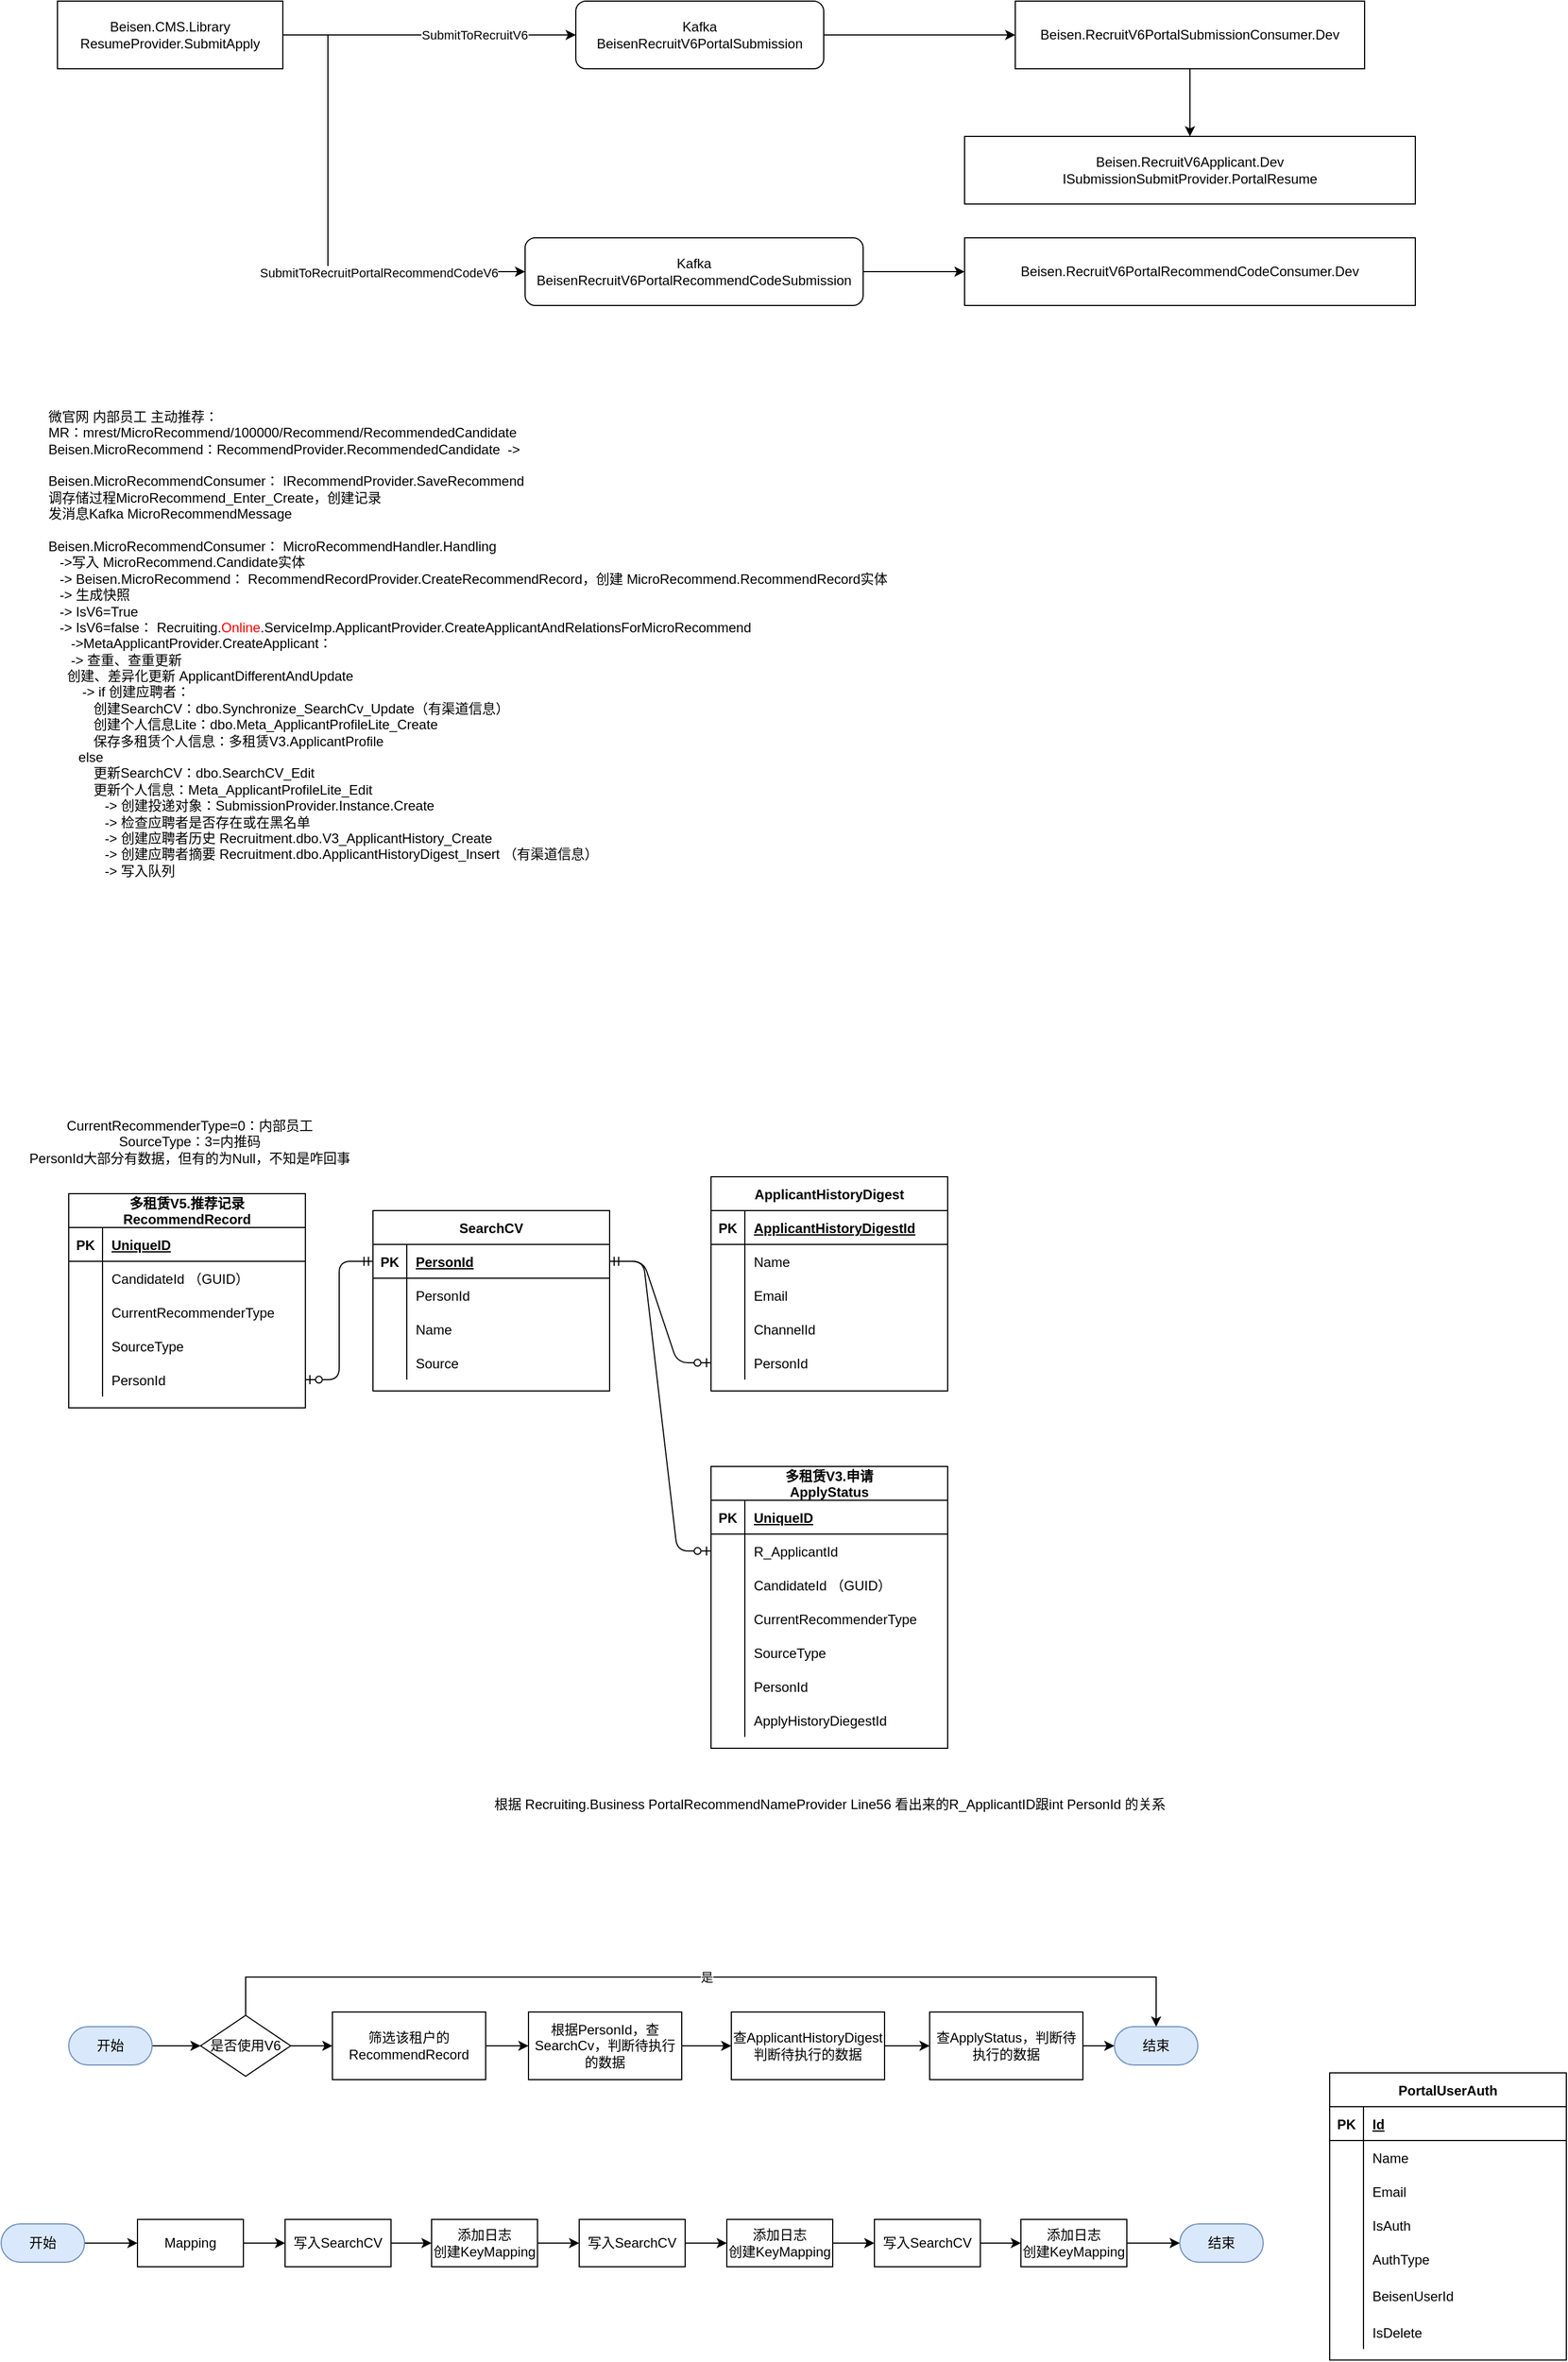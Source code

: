 <mxfile version="14.2.7" type="github">
  <diagram id="f4uBQvl_7b_BEWJ_rEFn" name="Page-1">
    <mxGraphModel dx="1472" dy="839" grid="0" gridSize="10" guides="1" tooltips="1" connect="1" arrows="1" fold="1" page="1" pageScale="1" pageWidth="1654" pageHeight="2336" math="0" shadow="0">
      <root>
        <mxCell id="0" />
        <mxCell id="1" parent="0" />
        <mxCell id="6hHhca4XRa9OGriNkObh-7" style="edgeStyle=orthogonalEdgeStyle;rounded=0;orthogonalLoop=1;jettySize=auto;html=1;exitX=1;exitY=0.5;exitDx=0;exitDy=0;" parent="1" source="6hHhca4XRa9OGriNkObh-1" target="6hHhca4XRa9OGriNkObh-3" edge="1">
          <mxGeometry relative="1" as="geometry" />
        </mxCell>
        <mxCell id="6hHhca4XRa9OGriNkObh-8" value="SubmitToRecruitV6" style="edgeLabel;html=1;align=center;verticalAlign=middle;resizable=0;points=[];" parent="6hHhca4XRa9OGriNkObh-7" vertex="1" connectable="0">
          <mxGeometry x="0.185" relative="1" as="geometry">
            <mxPoint x="16" as="offset" />
          </mxGeometry>
        </mxCell>
        <mxCell id="6hHhca4XRa9OGriNkObh-10" style="edgeStyle=orthogonalEdgeStyle;rounded=0;orthogonalLoop=1;jettySize=auto;html=1;exitX=1;exitY=0.5;exitDx=0;exitDy=0;entryX=0;entryY=0.5;entryDx=0;entryDy=0;" parent="1" source="6hHhca4XRa9OGriNkObh-1" target="6hHhca4XRa9OGriNkObh-9" edge="1">
          <mxGeometry relative="1" as="geometry">
            <Array as="points">
              <mxPoint x="350" y="190" />
              <mxPoint x="350" y="400" />
            </Array>
          </mxGeometry>
        </mxCell>
        <mxCell id="6hHhca4XRa9OGriNkObh-11" value="SubmitToRecruitPortalRecommendCodeV6" style="edgeLabel;html=1;align=center;verticalAlign=middle;resizable=0;points=[];" parent="6hHhca4XRa9OGriNkObh-10" vertex="1" connectable="0">
          <mxGeometry x="0.385" y="-1" relative="1" as="geometry">
            <mxPoint as="offset" />
          </mxGeometry>
        </mxCell>
        <mxCell id="6hHhca4XRa9OGriNkObh-1" value="Beisen.CMS.Library&lt;br&gt;ResumeProvider.SubmitApply" style="rounded=0;whiteSpace=wrap;html=1;" parent="1" vertex="1">
          <mxGeometry x="110" y="160" width="200" height="60" as="geometry" />
        </mxCell>
        <mxCell id="6hHhca4XRa9OGriNkObh-6" style="edgeStyle=orthogonalEdgeStyle;rounded=0;orthogonalLoop=1;jettySize=auto;html=1;exitX=1;exitY=0.5;exitDx=0;exitDy=0;entryX=0;entryY=0.5;entryDx=0;entryDy=0;" parent="1" source="6hHhca4XRa9OGriNkObh-3" target="6hHhca4XRa9OGriNkObh-5" edge="1">
          <mxGeometry relative="1" as="geometry" />
        </mxCell>
        <mxCell id="6hHhca4XRa9OGriNkObh-3" value="Kafka&lt;br&gt;BeisenRecruitV6PortalSubmission" style="rounded=1;whiteSpace=wrap;html=1;" parent="1" vertex="1">
          <mxGeometry x="570" y="160" width="220" height="60" as="geometry" />
        </mxCell>
        <mxCell id="cdrXPhunWyCPMflT4dLq-2" style="edgeStyle=orthogonalEdgeStyle;rounded=0;orthogonalLoop=1;jettySize=auto;html=1;exitX=0.5;exitY=1;exitDx=0;exitDy=0;" parent="1" source="6hHhca4XRa9OGriNkObh-5" target="cdrXPhunWyCPMflT4dLq-1" edge="1">
          <mxGeometry relative="1" as="geometry" />
        </mxCell>
        <mxCell id="6hHhca4XRa9OGriNkObh-5" value="Beisen.RecruitV6PortalSubmissionConsumer.Dev" style="rounded=0;whiteSpace=wrap;html=1;" parent="1" vertex="1">
          <mxGeometry x="960" y="160" width="310" height="60" as="geometry" />
        </mxCell>
        <mxCell id="6hHhca4XRa9OGriNkObh-13" style="edgeStyle=orthogonalEdgeStyle;rounded=0;orthogonalLoop=1;jettySize=auto;html=1;exitX=1;exitY=0.5;exitDx=0;exitDy=0;" parent="1" source="6hHhca4XRa9OGriNkObh-9" target="6hHhca4XRa9OGriNkObh-12" edge="1">
          <mxGeometry relative="1" as="geometry" />
        </mxCell>
        <mxCell id="6hHhca4XRa9OGriNkObh-9" value="Kafka&lt;br&gt;BeisenRecruitV6PortalRecommendCodeSubmission" style="rounded=1;whiteSpace=wrap;html=1;" parent="1" vertex="1">
          <mxGeometry x="525" y="370" width="300" height="60" as="geometry" />
        </mxCell>
        <mxCell id="6hHhca4XRa9OGriNkObh-12" value="Beisen.RecruitV6PortalRecommendCodeConsumer.Dev" style="rounded=0;whiteSpace=wrap;html=1;" parent="1" vertex="1">
          <mxGeometry x="915" y="370" width="400" height="60" as="geometry" />
        </mxCell>
        <mxCell id="cdrXPhunWyCPMflT4dLq-1" value="Beisen.RecruitV6Applicant.Dev&lt;br&gt;ISubmissionSubmitProvider.PortalResume" style="whiteSpace=wrap;html=1;" parent="1" vertex="1">
          <mxGeometry x="915" y="280" width="400" height="60" as="geometry" />
        </mxCell>
        <mxCell id="nxVCDekP-wi1IjvNSV6v-1" value="多租赁V5.推荐记录&#xa;RecommendRecord" style="shape=table;startSize=30;container=1;collapsible=1;childLayout=tableLayout;fixedRows=1;rowLines=0;fontStyle=1;align=center;resizeLast=1;" parent="1" vertex="1">
          <mxGeometry x="120" y="1218" width="210" height="190" as="geometry" />
        </mxCell>
        <mxCell id="nxVCDekP-wi1IjvNSV6v-2" value="" style="shape=partialRectangle;collapsible=0;dropTarget=0;pointerEvents=0;fillColor=none;top=0;left=0;bottom=1;right=0;points=[[0,0.5],[1,0.5]];portConstraint=eastwest;" parent="nxVCDekP-wi1IjvNSV6v-1" vertex="1">
          <mxGeometry y="30" width="210" height="30" as="geometry" />
        </mxCell>
        <mxCell id="nxVCDekP-wi1IjvNSV6v-3" value="PK" style="shape=partialRectangle;connectable=0;fillColor=none;top=0;left=0;bottom=0;right=0;fontStyle=1;overflow=hidden;" parent="nxVCDekP-wi1IjvNSV6v-2" vertex="1">
          <mxGeometry width="30" height="30" as="geometry" />
        </mxCell>
        <mxCell id="nxVCDekP-wi1IjvNSV6v-4" value="UniqueID" style="shape=partialRectangle;connectable=0;fillColor=none;top=0;left=0;bottom=0;right=0;align=left;spacingLeft=6;fontStyle=5;overflow=hidden;" parent="nxVCDekP-wi1IjvNSV6v-2" vertex="1">
          <mxGeometry x="30" width="180" height="30" as="geometry" />
        </mxCell>
        <mxCell id="nxVCDekP-wi1IjvNSV6v-5" value="" style="shape=partialRectangle;collapsible=0;dropTarget=0;pointerEvents=0;fillColor=none;top=0;left=0;bottom=0;right=0;points=[[0,0.5],[1,0.5]];portConstraint=eastwest;" parent="nxVCDekP-wi1IjvNSV6v-1" vertex="1">
          <mxGeometry y="60" width="210" height="30" as="geometry" />
        </mxCell>
        <mxCell id="nxVCDekP-wi1IjvNSV6v-6" value="" style="shape=partialRectangle;connectable=0;fillColor=none;top=0;left=0;bottom=0;right=0;editable=1;overflow=hidden;" parent="nxVCDekP-wi1IjvNSV6v-5" vertex="1">
          <mxGeometry width="30" height="30" as="geometry" />
        </mxCell>
        <mxCell id="nxVCDekP-wi1IjvNSV6v-7" value="CandidateId （GUID）" style="shape=partialRectangle;connectable=0;fillColor=none;top=0;left=0;bottom=0;right=0;align=left;spacingLeft=6;overflow=hidden;" parent="nxVCDekP-wi1IjvNSV6v-5" vertex="1">
          <mxGeometry x="30" width="180" height="30" as="geometry" />
        </mxCell>
        <mxCell id="nxVCDekP-wi1IjvNSV6v-8" value="" style="shape=partialRectangle;collapsible=0;dropTarget=0;pointerEvents=0;fillColor=none;top=0;left=0;bottom=0;right=0;points=[[0,0.5],[1,0.5]];portConstraint=eastwest;" parent="nxVCDekP-wi1IjvNSV6v-1" vertex="1">
          <mxGeometry y="90" width="210" height="30" as="geometry" />
        </mxCell>
        <mxCell id="nxVCDekP-wi1IjvNSV6v-9" value="" style="shape=partialRectangle;connectable=0;fillColor=none;top=0;left=0;bottom=0;right=0;editable=1;overflow=hidden;" parent="nxVCDekP-wi1IjvNSV6v-8" vertex="1">
          <mxGeometry width="30" height="30" as="geometry" />
        </mxCell>
        <mxCell id="nxVCDekP-wi1IjvNSV6v-10" value="CurrentRecommenderType" style="shape=partialRectangle;connectable=0;fillColor=none;top=0;left=0;bottom=0;right=0;align=left;spacingLeft=6;overflow=hidden;" parent="nxVCDekP-wi1IjvNSV6v-8" vertex="1">
          <mxGeometry x="30" width="180" height="30" as="geometry" />
        </mxCell>
        <mxCell id="nxVCDekP-wi1IjvNSV6v-11" value="" style="shape=partialRectangle;collapsible=0;dropTarget=0;pointerEvents=0;fillColor=none;top=0;left=0;bottom=0;right=0;points=[[0,0.5],[1,0.5]];portConstraint=eastwest;" parent="nxVCDekP-wi1IjvNSV6v-1" vertex="1">
          <mxGeometry y="120" width="210" height="30" as="geometry" />
        </mxCell>
        <mxCell id="nxVCDekP-wi1IjvNSV6v-12" value="" style="shape=partialRectangle;connectable=0;fillColor=none;top=0;left=0;bottom=0;right=0;editable=1;overflow=hidden;" parent="nxVCDekP-wi1IjvNSV6v-11" vertex="1">
          <mxGeometry width="30" height="30" as="geometry" />
        </mxCell>
        <mxCell id="nxVCDekP-wi1IjvNSV6v-13" value="SourceType" style="shape=partialRectangle;connectable=0;fillColor=none;top=0;left=0;bottom=0;right=0;align=left;spacingLeft=6;overflow=hidden;" parent="nxVCDekP-wi1IjvNSV6v-11" vertex="1">
          <mxGeometry x="30" width="180" height="30" as="geometry" />
        </mxCell>
        <mxCell id="nxVCDekP-wi1IjvNSV6v-43" style="shape=partialRectangle;collapsible=0;dropTarget=0;pointerEvents=0;fillColor=none;top=0;left=0;bottom=0;right=0;points=[[0,0.5],[1,0.5]];portConstraint=eastwest;" parent="nxVCDekP-wi1IjvNSV6v-1" vertex="1">
          <mxGeometry y="150" width="210" height="30" as="geometry" />
        </mxCell>
        <mxCell id="nxVCDekP-wi1IjvNSV6v-44" style="shape=partialRectangle;connectable=0;fillColor=none;top=0;left=0;bottom=0;right=0;editable=1;overflow=hidden;" parent="nxVCDekP-wi1IjvNSV6v-43" vertex="1">
          <mxGeometry width="30" height="30" as="geometry" />
        </mxCell>
        <mxCell id="nxVCDekP-wi1IjvNSV6v-45" value="PersonId" style="shape=partialRectangle;connectable=0;fillColor=none;top=0;left=0;bottom=0;right=0;align=left;spacingLeft=6;overflow=hidden;" parent="nxVCDekP-wi1IjvNSV6v-43" vertex="1">
          <mxGeometry x="30" width="180" height="30" as="geometry" />
        </mxCell>
        <mxCell id="nxVCDekP-wi1IjvNSV6v-14" value="&lt;div&gt;微官网 内部员工 主动推荐：&lt;/div&gt;&lt;div&gt;MR：mrest/MicroRecommend/100000/Recommend/RecommendedCandidate&lt;/div&gt;&lt;div&gt;Beisen.MicroRecommend：RecommendProvider.RecommendedCandidate&amp;nbsp; -&amp;gt;&lt;/div&gt;&lt;div&gt;&lt;br&gt;&lt;/div&gt;&lt;div&gt;Beisen.MicroRecommendConsumer： IRecommendProvider.SaveRecommend&lt;/div&gt;&lt;div&gt;调存储过程MicroRecommend_Enter_Create，创建记录&lt;/div&gt;&lt;div&gt;发消息Kafka MicroRecommendMessage&lt;/div&gt;&lt;div&gt;&lt;br&gt;&lt;/div&gt;&lt;div&gt;Beisen.MicroRecommendConsumer： MicroRecommendHandler.Handling&lt;/div&gt;&lt;div&gt;&amp;nbsp; &amp;nbsp;-&amp;gt;写入 MicroRecommend.Candidate实体&lt;/div&gt;&lt;div&gt;&amp;nbsp; &amp;nbsp;-&amp;gt; Beisen.MicroRecommend： RecommendRecordProvider.CreateRecommendRecord，创建 MicroRecommend.RecommendRecord实体&lt;/div&gt;&lt;div&gt;&amp;nbsp; &amp;nbsp;-&amp;gt; 生成快照&lt;/div&gt;&lt;div&gt;&amp;nbsp; &amp;nbsp;-&amp;gt; IsV6=True&lt;/div&gt;&lt;div&gt;&amp;nbsp; &amp;nbsp;-&amp;gt; IsV6=false：&lt;span&gt; &lt;/span&gt;Recruiting.&lt;font color=&quot;#ff0000&quot;&gt;Online&lt;/font&gt;.ServiceImp.ApplicantProvider.CreateApplicantAndRelationsForMicroRecommend&lt;/div&gt;&lt;div&gt;&lt;span&gt;&lt;/span&gt;&amp;nbsp; &amp;nbsp; &amp;nbsp; -&amp;gt;MetaApplicantProvider.CreateApplicant：&lt;/div&gt;&amp;nbsp; &amp;nbsp; &amp;nbsp;&amp;nbsp;&lt;span&gt;-&amp;gt; 查重、查重更新&lt;/span&gt;&lt;br&gt;&lt;div&gt;&lt;span&gt; &lt;/span&gt;&amp;nbsp; &amp;nbsp; &amp;nbsp;创建、差异化更新 ApplicantDifferentAndUpdate&lt;/div&gt;&lt;div&gt;&lt;span&gt; &lt;/span&gt;&amp;nbsp; &amp;nbsp; &amp;nbsp; &amp;nbsp; &amp;nbsp;-&amp;gt; if 创建应聘者：&lt;/div&gt;&amp;nbsp; &amp;nbsp; &amp;nbsp; &amp;nbsp; &amp;nbsp; &amp;nbsp;&amp;nbsp;&lt;span&gt;创建SearchCV：dbo.Synchronize_SearchCv_Update（有渠道信息）&lt;/span&gt;&lt;br&gt;&amp;nbsp; &amp;nbsp; &amp;nbsp; &amp;nbsp; &amp;nbsp; &amp;nbsp;&amp;nbsp;&lt;span&gt;创建个人信息Lite：dbo.Meta_ApplicantProfileLite_Create&lt;/span&gt;&lt;br&gt;&amp;nbsp; &amp;nbsp; &amp;nbsp; &amp;nbsp; &amp;nbsp; &amp;nbsp;&amp;nbsp;&lt;span&gt;保存多租赁个人信息：多租赁V3.ApplicantProfile&lt;/span&gt;&lt;br&gt;&lt;div&gt;&lt;span&gt; &lt;/span&gt;&amp;nbsp; &amp;nbsp; &amp;nbsp; &amp;nbsp; else&amp;nbsp;&lt;/div&gt;&amp;nbsp; &amp;nbsp; &amp;nbsp; &amp;nbsp; &amp;nbsp; &amp;nbsp;&amp;nbsp;&lt;span&gt;更新SearchCV：dbo.SearchCV_Edit&lt;/span&gt;&lt;br&gt;&amp;nbsp; &amp;nbsp; &amp;nbsp; &amp;nbsp; &amp;nbsp; &amp;nbsp;&amp;nbsp;&lt;span&gt;更新个人信息：Meta_ApplicantProfileLite_Edit&lt;/span&gt;&lt;br&gt;&amp;nbsp; &amp;nbsp; &amp;nbsp; &amp;nbsp; &amp;nbsp; &amp;nbsp;&amp;nbsp;&lt;span&gt;&amp;nbsp; &amp;nbsp;-&amp;gt; 创建投递对象：SubmissionProvider.Instance.Create&lt;/span&gt;&lt;br&gt;&amp;nbsp; &amp;nbsp; &amp;nbsp; &amp;nbsp; &amp;nbsp; &amp;nbsp;&amp;nbsp;&lt;span&gt;&amp;nbsp; &amp;nbsp;-&amp;gt; 检查应聘者是否存在或在黑名单&lt;/span&gt;&lt;br&gt;&amp;nbsp; &amp;nbsp; &amp;nbsp; &amp;nbsp; &amp;nbsp; &amp;nbsp;&amp;nbsp;&lt;span&gt;&amp;nbsp; &amp;nbsp;-&amp;gt; 创建应聘者历史 Recruitment.dbo.V3_ApplicantHistory_Create&lt;/span&gt;&lt;br&gt;&amp;nbsp; &amp;nbsp; &amp;nbsp; &amp;nbsp; &amp;nbsp; &amp;nbsp;&amp;nbsp;&lt;span&gt;&amp;nbsp; &amp;nbsp;-&amp;gt; 创建应聘者摘要 Recruitment.dbo.ApplicantHistoryDigest_Insert （有渠道信息）&lt;/span&gt;&lt;br&gt;&amp;nbsp; &amp;nbsp; &amp;nbsp; &amp;nbsp; &amp;nbsp; &amp;nbsp;&amp;nbsp;&lt;span&gt;&amp;nbsp; &amp;nbsp;-&amp;gt; 写入队列&lt;/span&gt;" style="text;html=1;align=left;verticalAlign=middle;resizable=0;points=[];autosize=1;" parent="1" vertex="1">
          <mxGeometry x="100" y="525" width="755" height="410" as="geometry" />
        </mxCell>
        <mxCell id="nxVCDekP-wi1IjvNSV6v-42" value="CurrentRecommenderType=0：内部员工&lt;br&gt;SourceType：3=内推码&lt;br&gt;PersonId大部分有数据，但有的为Null，不知是咋回事" style="text;html=1;align=center;verticalAlign=middle;resizable=0;points=[];autosize=1;" parent="1" vertex="1">
          <mxGeometry x="77" y="1147" width="300" height="50" as="geometry" />
        </mxCell>
        <mxCell id="nxVCDekP-wi1IjvNSV6v-46" value="SearchCV" style="shape=table;startSize=30;container=1;collapsible=1;childLayout=tableLayout;fixedRows=1;rowLines=0;fontStyle=1;align=center;resizeLast=1;" parent="1" vertex="1">
          <mxGeometry x="390" y="1233" width="210" height="160" as="geometry" />
        </mxCell>
        <mxCell id="nxVCDekP-wi1IjvNSV6v-47" value="" style="shape=partialRectangle;collapsible=0;dropTarget=0;pointerEvents=0;fillColor=none;top=0;left=0;bottom=1;right=0;points=[[0,0.5],[1,0.5]];portConstraint=eastwest;" parent="nxVCDekP-wi1IjvNSV6v-46" vertex="1">
          <mxGeometry y="30" width="210" height="30" as="geometry" />
        </mxCell>
        <mxCell id="nxVCDekP-wi1IjvNSV6v-48" value="PK" style="shape=partialRectangle;connectable=0;fillColor=none;top=0;left=0;bottom=0;right=0;fontStyle=1;overflow=hidden;" parent="nxVCDekP-wi1IjvNSV6v-47" vertex="1">
          <mxGeometry width="30" height="30" as="geometry" />
        </mxCell>
        <mxCell id="nxVCDekP-wi1IjvNSV6v-49" value="PersonId" style="shape=partialRectangle;connectable=0;fillColor=none;top=0;left=0;bottom=0;right=0;align=left;spacingLeft=6;fontStyle=5;overflow=hidden;" parent="nxVCDekP-wi1IjvNSV6v-47" vertex="1">
          <mxGeometry x="30" width="180" height="30" as="geometry" />
        </mxCell>
        <mxCell id="nxVCDekP-wi1IjvNSV6v-50" value="" style="shape=partialRectangle;collapsible=0;dropTarget=0;pointerEvents=0;fillColor=none;top=0;left=0;bottom=0;right=0;points=[[0,0.5],[1,0.5]];portConstraint=eastwest;" parent="nxVCDekP-wi1IjvNSV6v-46" vertex="1">
          <mxGeometry y="60" width="210" height="30" as="geometry" />
        </mxCell>
        <mxCell id="nxVCDekP-wi1IjvNSV6v-51" value="" style="shape=partialRectangle;connectable=0;fillColor=none;top=0;left=0;bottom=0;right=0;editable=1;overflow=hidden;" parent="nxVCDekP-wi1IjvNSV6v-50" vertex="1">
          <mxGeometry width="30" height="30" as="geometry" />
        </mxCell>
        <mxCell id="nxVCDekP-wi1IjvNSV6v-52" value="PersonId" style="shape=partialRectangle;connectable=0;fillColor=none;top=0;left=0;bottom=0;right=0;align=left;spacingLeft=6;overflow=hidden;" parent="nxVCDekP-wi1IjvNSV6v-50" vertex="1">
          <mxGeometry x="30" width="180" height="30" as="geometry" />
        </mxCell>
        <mxCell id="nxVCDekP-wi1IjvNSV6v-59" style="shape=partialRectangle;collapsible=0;dropTarget=0;pointerEvents=0;fillColor=none;top=0;left=0;bottom=0;right=0;points=[[0,0.5],[1,0.5]];portConstraint=eastwest;" parent="nxVCDekP-wi1IjvNSV6v-46" vertex="1">
          <mxGeometry y="90" width="210" height="30" as="geometry" />
        </mxCell>
        <mxCell id="nxVCDekP-wi1IjvNSV6v-60" style="shape=partialRectangle;connectable=0;fillColor=none;top=0;left=0;bottom=0;right=0;editable=1;overflow=hidden;" parent="nxVCDekP-wi1IjvNSV6v-59" vertex="1">
          <mxGeometry width="30" height="30" as="geometry" />
        </mxCell>
        <mxCell id="nxVCDekP-wi1IjvNSV6v-61" value="Name" style="shape=partialRectangle;connectable=0;fillColor=none;top=0;left=0;bottom=0;right=0;align=left;spacingLeft=6;overflow=hidden;" parent="nxVCDekP-wi1IjvNSV6v-59" vertex="1">
          <mxGeometry x="30" width="180" height="30" as="geometry" />
        </mxCell>
        <mxCell id="nxVCDekP-wi1IjvNSV6v-53" value="" style="shape=partialRectangle;collapsible=0;dropTarget=0;pointerEvents=0;fillColor=none;top=0;left=0;bottom=0;right=0;points=[[0,0.5],[1,0.5]];portConstraint=eastwest;" parent="nxVCDekP-wi1IjvNSV6v-46" vertex="1">
          <mxGeometry y="120" width="210" height="30" as="geometry" />
        </mxCell>
        <mxCell id="nxVCDekP-wi1IjvNSV6v-54" value="" style="shape=partialRectangle;connectable=0;fillColor=none;top=0;left=0;bottom=0;right=0;editable=1;overflow=hidden;" parent="nxVCDekP-wi1IjvNSV6v-53" vertex="1">
          <mxGeometry width="30" height="30" as="geometry" />
        </mxCell>
        <mxCell id="nxVCDekP-wi1IjvNSV6v-55" value="Source" style="shape=partialRectangle;connectable=0;fillColor=none;top=0;left=0;bottom=0;right=0;align=left;spacingLeft=6;overflow=hidden;" parent="nxVCDekP-wi1IjvNSV6v-53" vertex="1">
          <mxGeometry x="30" width="180" height="30" as="geometry" />
        </mxCell>
        <mxCell id="nxVCDekP-wi1IjvNSV6v-63" value="" style="edgeStyle=entityRelationEdgeStyle;fontSize=12;html=1;endArrow=ERzeroToOne;startArrow=ERmandOne;" parent="1" source="nxVCDekP-wi1IjvNSV6v-47" target="nxVCDekP-wi1IjvNSV6v-43" edge="1">
          <mxGeometry width="100" height="100" relative="1" as="geometry">
            <mxPoint x="240" y="1568" as="sourcePoint" />
            <mxPoint x="340" y="1468" as="targetPoint" />
          </mxGeometry>
        </mxCell>
        <mxCell id="nxVCDekP-wi1IjvNSV6v-64" value="ApplicantHistoryDigest" style="shape=table;startSize=30;container=1;collapsible=1;childLayout=tableLayout;fixedRows=1;rowLines=0;fontStyle=1;align=center;resizeLast=1;" parent="1" vertex="1">
          <mxGeometry x="690" y="1203" width="210" height="190" as="geometry" />
        </mxCell>
        <mxCell id="nxVCDekP-wi1IjvNSV6v-65" value="" style="shape=partialRectangle;collapsible=0;dropTarget=0;pointerEvents=0;fillColor=none;top=0;left=0;bottom=1;right=0;points=[[0,0.5],[1,0.5]];portConstraint=eastwest;" parent="nxVCDekP-wi1IjvNSV6v-64" vertex="1">
          <mxGeometry y="30" width="210" height="30" as="geometry" />
        </mxCell>
        <mxCell id="nxVCDekP-wi1IjvNSV6v-66" value="PK" style="shape=partialRectangle;connectable=0;fillColor=none;top=0;left=0;bottom=0;right=0;fontStyle=1;overflow=hidden;" parent="nxVCDekP-wi1IjvNSV6v-65" vertex="1">
          <mxGeometry width="30" height="30" as="geometry" />
        </mxCell>
        <mxCell id="nxVCDekP-wi1IjvNSV6v-67" value="ApplicantHistoryDigestId" style="shape=partialRectangle;connectable=0;fillColor=none;top=0;left=0;bottom=0;right=0;align=left;spacingLeft=6;fontStyle=5;overflow=hidden;" parent="nxVCDekP-wi1IjvNSV6v-65" vertex="1">
          <mxGeometry x="30" width="180" height="30" as="geometry" />
        </mxCell>
        <mxCell id="nxVCDekP-wi1IjvNSV6v-80" style="shape=partialRectangle;collapsible=0;dropTarget=0;pointerEvents=0;fillColor=none;top=0;left=0;bottom=0;right=0;points=[[0,0.5],[1,0.5]];portConstraint=eastwest;" parent="nxVCDekP-wi1IjvNSV6v-64" vertex="1">
          <mxGeometry y="60" width="210" height="30" as="geometry" />
        </mxCell>
        <mxCell id="nxVCDekP-wi1IjvNSV6v-81" style="shape=partialRectangle;connectable=0;fillColor=none;top=0;left=0;bottom=0;right=0;editable=1;overflow=hidden;" parent="nxVCDekP-wi1IjvNSV6v-80" vertex="1">
          <mxGeometry width="30" height="30" as="geometry" />
        </mxCell>
        <mxCell id="nxVCDekP-wi1IjvNSV6v-82" value="Name" style="shape=partialRectangle;connectable=0;fillColor=none;top=0;left=0;bottom=0;right=0;align=left;spacingLeft=6;overflow=hidden;" parent="nxVCDekP-wi1IjvNSV6v-80" vertex="1">
          <mxGeometry x="30" width="180" height="30" as="geometry" />
        </mxCell>
        <mxCell id="nxVCDekP-wi1IjvNSV6v-83" style="shape=partialRectangle;collapsible=0;dropTarget=0;pointerEvents=0;fillColor=none;top=0;left=0;bottom=0;right=0;points=[[0,0.5],[1,0.5]];portConstraint=eastwest;" parent="nxVCDekP-wi1IjvNSV6v-64" vertex="1">
          <mxGeometry y="90" width="210" height="30" as="geometry" />
        </mxCell>
        <mxCell id="nxVCDekP-wi1IjvNSV6v-84" style="shape=partialRectangle;connectable=0;fillColor=none;top=0;left=0;bottom=0;right=0;editable=1;overflow=hidden;" parent="nxVCDekP-wi1IjvNSV6v-83" vertex="1">
          <mxGeometry width="30" height="30" as="geometry" />
        </mxCell>
        <mxCell id="nxVCDekP-wi1IjvNSV6v-85" value="Email" style="shape=partialRectangle;connectable=0;fillColor=none;top=0;left=0;bottom=0;right=0;align=left;spacingLeft=6;overflow=hidden;" parent="nxVCDekP-wi1IjvNSV6v-83" vertex="1">
          <mxGeometry x="30" width="180" height="30" as="geometry" />
        </mxCell>
        <mxCell id="nxVCDekP-wi1IjvNSV6v-68" value="" style="shape=partialRectangle;collapsible=0;dropTarget=0;pointerEvents=0;fillColor=none;top=0;left=0;bottom=0;right=0;points=[[0,0.5],[1,0.5]];portConstraint=eastwest;" parent="nxVCDekP-wi1IjvNSV6v-64" vertex="1">
          <mxGeometry y="120" width="210" height="30" as="geometry" />
        </mxCell>
        <mxCell id="nxVCDekP-wi1IjvNSV6v-69" value="" style="shape=partialRectangle;connectable=0;fillColor=none;top=0;left=0;bottom=0;right=0;editable=1;overflow=hidden;" parent="nxVCDekP-wi1IjvNSV6v-68" vertex="1">
          <mxGeometry width="30" height="30" as="geometry" />
        </mxCell>
        <mxCell id="nxVCDekP-wi1IjvNSV6v-70" value="ChannelId" style="shape=partialRectangle;connectable=0;fillColor=none;top=0;left=0;bottom=0;right=0;align=left;spacingLeft=6;overflow=hidden;" parent="nxVCDekP-wi1IjvNSV6v-68" vertex="1">
          <mxGeometry x="30" width="180" height="30" as="geometry" />
        </mxCell>
        <mxCell id="nxVCDekP-wi1IjvNSV6v-71" value="" style="shape=partialRectangle;collapsible=0;dropTarget=0;pointerEvents=0;fillColor=none;top=0;left=0;bottom=0;right=0;points=[[0,0.5],[1,0.5]];portConstraint=eastwest;" parent="nxVCDekP-wi1IjvNSV6v-64" vertex="1">
          <mxGeometry y="150" width="210" height="30" as="geometry" />
        </mxCell>
        <mxCell id="nxVCDekP-wi1IjvNSV6v-72" value="" style="shape=partialRectangle;connectable=0;fillColor=none;top=0;left=0;bottom=0;right=0;editable=1;overflow=hidden;" parent="nxVCDekP-wi1IjvNSV6v-71" vertex="1">
          <mxGeometry width="30" height="30" as="geometry" />
        </mxCell>
        <mxCell id="nxVCDekP-wi1IjvNSV6v-73" value="PersonId" style="shape=partialRectangle;connectable=0;fillColor=none;top=0;left=0;bottom=0;right=0;align=left;spacingLeft=6;overflow=hidden;" parent="nxVCDekP-wi1IjvNSV6v-71" vertex="1">
          <mxGeometry x="30" width="180" height="30" as="geometry" />
        </mxCell>
        <mxCell id="nxVCDekP-wi1IjvNSV6v-86" value="" style="edgeStyle=entityRelationEdgeStyle;fontSize=12;html=1;endArrow=ERzeroToOne;startArrow=ERmandOne;" parent="1" source="nxVCDekP-wi1IjvNSV6v-47" target="nxVCDekP-wi1IjvNSV6v-71" edge="1">
          <mxGeometry width="100" height="100" relative="1" as="geometry">
            <mxPoint x="400" y="1288" as="sourcePoint" />
            <mxPoint x="340" y="1393" as="targetPoint" />
          </mxGeometry>
        </mxCell>
        <mxCell id="nxVCDekP-wi1IjvNSV6v-87" value="多租赁V3.申请&#xa;ApplyStatus" style="shape=table;startSize=30;container=1;collapsible=1;childLayout=tableLayout;fixedRows=1;rowLines=0;fontStyle=1;align=center;resizeLast=1;" parent="1" vertex="1">
          <mxGeometry x="690" y="1460" width="210" height="250" as="geometry" />
        </mxCell>
        <mxCell id="nxVCDekP-wi1IjvNSV6v-88" value="" style="shape=partialRectangle;collapsible=0;dropTarget=0;pointerEvents=0;fillColor=none;top=0;left=0;bottom=1;right=0;points=[[0,0.5],[1,0.5]];portConstraint=eastwest;" parent="nxVCDekP-wi1IjvNSV6v-87" vertex="1">
          <mxGeometry y="30" width="210" height="30" as="geometry" />
        </mxCell>
        <mxCell id="nxVCDekP-wi1IjvNSV6v-89" value="PK" style="shape=partialRectangle;connectable=0;fillColor=none;top=0;left=0;bottom=0;right=0;fontStyle=1;overflow=hidden;" parent="nxVCDekP-wi1IjvNSV6v-88" vertex="1">
          <mxGeometry width="30" height="30" as="geometry" />
        </mxCell>
        <mxCell id="nxVCDekP-wi1IjvNSV6v-90" value="UniqueID" style="shape=partialRectangle;connectable=0;fillColor=none;top=0;left=0;bottom=0;right=0;align=left;spacingLeft=6;fontStyle=5;overflow=hidden;" parent="nxVCDekP-wi1IjvNSV6v-88" vertex="1">
          <mxGeometry x="30" width="180" height="30" as="geometry" />
        </mxCell>
        <mxCell id="nxVCDekP-wi1IjvNSV6v-103" style="shape=partialRectangle;collapsible=0;dropTarget=0;pointerEvents=0;fillColor=none;top=0;left=0;bottom=0;right=0;points=[[0,0.5],[1,0.5]];portConstraint=eastwest;" parent="nxVCDekP-wi1IjvNSV6v-87" vertex="1">
          <mxGeometry y="60" width="210" height="30" as="geometry" />
        </mxCell>
        <mxCell id="nxVCDekP-wi1IjvNSV6v-104" style="shape=partialRectangle;connectable=0;fillColor=none;top=0;left=0;bottom=0;right=0;editable=1;overflow=hidden;" parent="nxVCDekP-wi1IjvNSV6v-103" vertex="1">
          <mxGeometry width="30" height="30" as="geometry" />
        </mxCell>
        <mxCell id="nxVCDekP-wi1IjvNSV6v-105" value="R_ApplicantId" style="shape=partialRectangle;connectable=0;fillColor=none;top=0;left=0;bottom=0;right=0;align=left;spacingLeft=6;overflow=hidden;" parent="nxVCDekP-wi1IjvNSV6v-103" vertex="1">
          <mxGeometry x="30" width="180" height="30" as="geometry" />
        </mxCell>
        <mxCell id="nxVCDekP-wi1IjvNSV6v-91" value="" style="shape=partialRectangle;collapsible=0;dropTarget=0;pointerEvents=0;fillColor=none;top=0;left=0;bottom=0;right=0;points=[[0,0.5],[1,0.5]];portConstraint=eastwest;" parent="nxVCDekP-wi1IjvNSV6v-87" vertex="1">
          <mxGeometry y="90" width="210" height="30" as="geometry" />
        </mxCell>
        <mxCell id="nxVCDekP-wi1IjvNSV6v-92" value="" style="shape=partialRectangle;connectable=0;fillColor=none;top=0;left=0;bottom=0;right=0;editable=1;overflow=hidden;" parent="nxVCDekP-wi1IjvNSV6v-91" vertex="1">
          <mxGeometry width="30" height="30" as="geometry" />
        </mxCell>
        <mxCell id="nxVCDekP-wi1IjvNSV6v-93" value="CandidateId （GUID）" style="shape=partialRectangle;connectable=0;fillColor=none;top=0;left=0;bottom=0;right=0;align=left;spacingLeft=6;overflow=hidden;" parent="nxVCDekP-wi1IjvNSV6v-91" vertex="1">
          <mxGeometry x="30" width="180" height="30" as="geometry" />
        </mxCell>
        <mxCell id="nxVCDekP-wi1IjvNSV6v-94" value="" style="shape=partialRectangle;collapsible=0;dropTarget=0;pointerEvents=0;fillColor=none;top=0;left=0;bottom=0;right=0;points=[[0,0.5],[1,0.5]];portConstraint=eastwest;" parent="nxVCDekP-wi1IjvNSV6v-87" vertex="1">
          <mxGeometry y="120" width="210" height="30" as="geometry" />
        </mxCell>
        <mxCell id="nxVCDekP-wi1IjvNSV6v-95" value="" style="shape=partialRectangle;connectable=0;fillColor=none;top=0;left=0;bottom=0;right=0;editable=1;overflow=hidden;" parent="nxVCDekP-wi1IjvNSV6v-94" vertex="1">
          <mxGeometry width="30" height="30" as="geometry" />
        </mxCell>
        <mxCell id="nxVCDekP-wi1IjvNSV6v-96" value="CurrentRecommenderType" style="shape=partialRectangle;connectable=0;fillColor=none;top=0;left=0;bottom=0;right=0;align=left;spacingLeft=6;overflow=hidden;" parent="nxVCDekP-wi1IjvNSV6v-94" vertex="1">
          <mxGeometry x="30" width="180" height="30" as="geometry" />
        </mxCell>
        <mxCell id="nxVCDekP-wi1IjvNSV6v-97" value="" style="shape=partialRectangle;collapsible=0;dropTarget=0;pointerEvents=0;fillColor=none;top=0;left=0;bottom=0;right=0;points=[[0,0.5],[1,0.5]];portConstraint=eastwest;" parent="nxVCDekP-wi1IjvNSV6v-87" vertex="1">
          <mxGeometry y="150" width="210" height="30" as="geometry" />
        </mxCell>
        <mxCell id="nxVCDekP-wi1IjvNSV6v-98" value="" style="shape=partialRectangle;connectable=0;fillColor=none;top=0;left=0;bottom=0;right=0;editable=1;overflow=hidden;" parent="nxVCDekP-wi1IjvNSV6v-97" vertex="1">
          <mxGeometry width="30" height="30" as="geometry" />
        </mxCell>
        <mxCell id="nxVCDekP-wi1IjvNSV6v-99" value="SourceType" style="shape=partialRectangle;connectable=0;fillColor=none;top=0;left=0;bottom=0;right=0;align=left;spacingLeft=6;overflow=hidden;" parent="nxVCDekP-wi1IjvNSV6v-97" vertex="1">
          <mxGeometry x="30" width="180" height="30" as="geometry" />
        </mxCell>
        <mxCell id="nxVCDekP-wi1IjvNSV6v-100" style="shape=partialRectangle;collapsible=0;dropTarget=0;pointerEvents=0;fillColor=none;top=0;left=0;bottom=0;right=0;points=[[0,0.5],[1,0.5]];portConstraint=eastwest;" parent="nxVCDekP-wi1IjvNSV6v-87" vertex="1">
          <mxGeometry y="180" width="210" height="30" as="geometry" />
        </mxCell>
        <mxCell id="nxVCDekP-wi1IjvNSV6v-101" style="shape=partialRectangle;connectable=0;fillColor=none;top=0;left=0;bottom=0;right=0;editable=1;overflow=hidden;" parent="nxVCDekP-wi1IjvNSV6v-100" vertex="1">
          <mxGeometry width="30" height="30" as="geometry" />
        </mxCell>
        <mxCell id="nxVCDekP-wi1IjvNSV6v-102" value="PersonId" style="shape=partialRectangle;connectable=0;fillColor=none;top=0;left=0;bottom=0;right=0;align=left;spacingLeft=6;overflow=hidden;" parent="nxVCDekP-wi1IjvNSV6v-100" vertex="1">
          <mxGeometry x="30" width="180" height="30" as="geometry" />
        </mxCell>
        <mxCell id="nxVCDekP-wi1IjvNSV6v-107" style="shape=partialRectangle;collapsible=0;dropTarget=0;pointerEvents=0;fillColor=none;top=0;left=0;bottom=0;right=0;points=[[0,0.5],[1,0.5]];portConstraint=eastwest;" parent="nxVCDekP-wi1IjvNSV6v-87" vertex="1">
          <mxGeometry y="210" width="210" height="30" as="geometry" />
        </mxCell>
        <mxCell id="nxVCDekP-wi1IjvNSV6v-108" style="shape=partialRectangle;connectable=0;fillColor=none;top=0;left=0;bottom=0;right=0;editable=1;overflow=hidden;" parent="nxVCDekP-wi1IjvNSV6v-107" vertex="1">
          <mxGeometry width="30" height="30" as="geometry" />
        </mxCell>
        <mxCell id="nxVCDekP-wi1IjvNSV6v-109" value="ApplyHistoryDiegestId" style="shape=partialRectangle;connectable=0;fillColor=none;top=0;left=0;bottom=0;right=0;align=left;spacingLeft=6;overflow=hidden;" parent="nxVCDekP-wi1IjvNSV6v-107" vertex="1">
          <mxGeometry x="30" width="180" height="30" as="geometry" />
        </mxCell>
        <mxCell id="nxVCDekP-wi1IjvNSV6v-106" value="" style="edgeStyle=entityRelationEdgeStyle;fontSize=12;html=1;endArrow=ERzeroToOne;startArrow=ERmandOne;" parent="1" source="nxVCDekP-wi1IjvNSV6v-47" target="nxVCDekP-wi1IjvNSV6v-103" edge="1">
          <mxGeometry width="100" height="100" relative="1" as="geometry">
            <mxPoint x="610" y="1288" as="sourcePoint" />
            <mxPoint x="700" y="1378" as="targetPoint" />
          </mxGeometry>
        </mxCell>
        <mxCell id="nxVCDekP-wi1IjvNSV6v-111" value="根据 Recruiting.Business PortalRecommendNameProvider Line56 看出来的R_ApplicantID跟int PersonId 的关系" style="text;html=1;align=center;verticalAlign=middle;resizable=0;points=[];autosize=1;" parent="1" vertex="1">
          <mxGeometry x="490" y="1750" width="610" height="20" as="geometry" />
        </mxCell>
        <mxCell id="nxVCDekP-wi1IjvNSV6v-116" value="" style="edgeStyle=orthogonalEdgeStyle;rounded=0;orthogonalLoop=1;jettySize=auto;html=1;" parent="1" source="nxVCDekP-wi1IjvNSV6v-112" target="nxVCDekP-wi1IjvNSV6v-113" edge="1">
          <mxGeometry relative="1" as="geometry" />
        </mxCell>
        <mxCell id="nxVCDekP-wi1IjvNSV6v-112" value="筛选该租户的RecommendRecord" style="rounded=0;whiteSpace=wrap;html=1;" parent="1" vertex="1">
          <mxGeometry x="354" y="1944" width="136" height="60" as="geometry" />
        </mxCell>
        <mxCell id="nxVCDekP-wi1IjvNSV6v-117" value="" style="edgeStyle=orthogonalEdgeStyle;rounded=0;orthogonalLoop=1;jettySize=auto;html=1;" parent="1" source="nxVCDekP-wi1IjvNSV6v-113" target="nxVCDekP-wi1IjvNSV6v-114" edge="1">
          <mxGeometry relative="1" as="geometry" />
        </mxCell>
        <mxCell id="nxVCDekP-wi1IjvNSV6v-113" value="根据PersonId，查SearchCv，判断待执行的数据" style="rounded=0;whiteSpace=wrap;html=1;" parent="1" vertex="1">
          <mxGeometry x="528" y="1944" width="136" height="60" as="geometry" />
        </mxCell>
        <mxCell id="nxVCDekP-wi1IjvNSV6v-118" value="" style="edgeStyle=orthogonalEdgeStyle;rounded=0;orthogonalLoop=1;jettySize=auto;html=1;" parent="1" source="nxVCDekP-wi1IjvNSV6v-114" target="nxVCDekP-wi1IjvNSV6v-115" edge="1">
          <mxGeometry relative="1" as="geometry" />
        </mxCell>
        <mxCell id="nxVCDekP-wi1IjvNSV6v-114" value="查ApplicantHistoryDigest&lt;br&gt;判断待执行的数据" style="rounded=0;whiteSpace=wrap;html=1;" parent="1" vertex="1">
          <mxGeometry x="708" y="1944" width="136" height="60" as="geometry" />
        </mxCell>
        <mxCell id="nxVCDekP-wi1IjvNSV6v-120" value="" style="edgeStyle=orthogonalEdgeStyle;rounded=0;orthogonalLoop=1;jettySize=auto;html=1;" parent="1" source="nxVCDekP-wi1IjvNSV6v-115" target="nxVCDekP-wi1IjvNSV6v-125" edge="1">
          <mxGeometry relative="1" as="geometry">
            <mxPoint x="1120" y="1974" as="targetPoint" />
          </mxGeometry>
        </mxCell>
        <mxCell id="nxVCDekP-wi1IjvNSV6v-115" value="查ApplyStatus，判断待执行的数据" style="rounded=0;whiteSpace=wrap;html=1;" parent="1" vertex="1">
          <mxGeometry x="884" y="1944" width="136" height="60" as="geometry" />
        </mxCell>
        <mxCell id="nxVCDekP-wi1IjvNSV6v-122" value="" style="edgeStyle=orthogonalEdgeStyle;rounded=0;orthogonalLoop=1;jettySize=auto;html=1;" parent="1" source="nxVCDekP-wi1IjvNSV6v-121" target="nxVCDekP-wi1IjvNSV6v-112" edge="1">
          <mxGeometry relative="1" as="geometry" />
        </mxCell>
        <mxCell id="nxVCDekP-wi1IjvNSV6v-126" value="是" style="edgeStyle=orthogonalEdgeStyle;rounded=0;orthogonalLoop=1;jettySize=auto;html=1;exitX=0.5;exitY=0;exitDx=0;exitDy=0;entryX=0.5;entryY=0;entryDx=0;entryDy=0;" parent="1" source="nxVCDekP-wi1IjvNSV6v-121" target="nxVCDekP-wi1IjvNSV6v-125" edge="1">
          <mxGeometry relative="1" as="geometry">
            <Array as="points">
              <mxPoint x="277" y="1913" />
              <mxPoint x="1085" y="1913" />
            </Array>
          </mxGeometry>
        </mxCell>
        <mxCell id="nxVCDekP-wi1IjvNSV6v-121" value="是否使用V6" style="rhombus;whiteSpace=wrap;html=1;" parent="1" vertex="1">
          <mxGeometry x="237" y="1947" width="80" height="54" as="geometry" />
        </mxCell>
        <mxCell id="nxVCDekP-wi1IjvNSV6v-124" value="" style="edgeStyle=orthogonalEdgeStyle;rounded=0;orthogonalLoop=1;jettySize=auto;html=1;" parent="1" source="nxVCDekP-wi1IjvNSV6v-123" target="nxVCDekP-wi1IjvNSV6v-121" edge="1">
          <mxGeometry relative="1" as="geometry" />
        </mxCell>
        <mxCell id="nxVCDekP-wi1IjvNSV6v-123" value="开始" style="rounded=1;whiteSpace=wrap;html=1;arcSize=50;fillColor=#dae8fc;strokeColor=#6c8ebf;" parent="1" vertex="1">
          <mxGeometry x="120" y="1957" width="74" height="34" as="geometry" />
        </mxCell>
        <mxCell id="nxVCDekP-wi1IjvNSV6v-125" value="结束" style="rounded=1;whiteSpace=wrap;html=1;arcSize=50;fillColor=#dae8fc;strokeColor=#6c8ebf;" parent="1" vertex="1">
          <mxGeometry x="1048" y="1957" width="74" height="34" as="geometry" />
        </mxCell>
        <mxCell id="nxVCDekP-wi1IjvNSV6v-138" value="" style="edgeStyle=orthogonalEdgeStyle;rounded=0;orthogonalLoop=1;jettySize=auto;html=1;" parent="1" source="nxVCDekP-wi1IjvNSV6v-127" target="nxVCDekP-wi1IjvNSV6v-129" edge="1">
          <mxGeometry relative="1" as="geometry" />
        </mxCell>
        <mxCell id="nxVCDekP-wi1IjvNSV6v-127" value="Mapping" style="rounded=0;whiteSpace=wrap;html=1;" parent="1" vertex="1">
          <mxGeometry x="181" y="2128" width="94" height="42" as="geometry" />
        </mxCell>
        <mxCell id="nxVCDekP-wi1IjvNSV6v-139" value="" style="edgeStyle=orthogonalEdgeStyle;rounded=0;orthogonalLoop=1;jettySize=auto;html=1;" parent="1" source="nxVCDekP-wi1IjvNSV6v-129" target="nxVCDekP-wi1IjvNSV6v-130" edge="1">
          <mxGeometry relative="1" as="geometry" />
        </mxCell>
        <mxCell id="nxVCDekP-wi1IjvNSV6v-129" value="写入SearchCV" style="rounded=0;whiteSpace=wrap;html=1;" parent="1" vertex="1">
          <mxGeometry x="312" y="2128" width="94" height="42" as="geometry" />
        </mxCell>
        <mxCell id="nxVCDekP-wi1IjvNSV6v-140" value="" style="edgeStyle=orthogonalEdgeStyle;rounded=0;orthogonalLoop=1;jettySize=auto;html=1;" parent="1" source="nxVCDekP-wi1IjvNSV6v-130" target="nxVCDekP-wi1IjvNSV6v-131" edge="1">
          <mxGeometry relative="1" as="geometry" />
        </mxCell>
        <mxCell id="nxVCDekP-wi1IjvNSV6v-130" value="添加日志&lt;br&gt;创建KeyMapping" style="rounded=0;whiteSpace=wrap;html=1;" parent="1" vertex="1">
          <mxGeometry x="442" y="2128" width="94" height="42" as="geometry" />
        </mxCell>
        <mxCell id="nxVCDekP-wi1IjvNSV6v-141" value="" style="edgeStyle=orthogonalEdgeStyle;rounded=0;orthogonalLoop=1;jettySize=auto;html=1;" parent="1" source="nxVCDekP-wi1IjvNSV6v-131" target="nxVCDekP-wi1IjvNSV6v-132" edge="1">
          <mxGeometry relative="1" as="geometry" />
        </mxCell>
        <mxCell id="nxVCDekP-wi1IjvNSV6v-131" value="写入SearchCV" style="rounded=0;whiteSpace=wrap;html=1;" parent="1" vertex="1">
          <mxGeometry x="573" y="2128" width="94" height="42" as="geometry" />
        </mxCell>
        <mxCell id="nxVCDekP-wi1IjvNSV6v-142" value="" style="edgeStyle=orthogonalEdgeStyle;rounded=0;orthogonalLoop=1;jettySize=auto;html=1;" parent="1" source="nxVCDekP-wi1IjvNSV6v-132" target="nxVCDekP-wi1IjvNSV6v-133" edge="1">
          <mxGeometry relative="1" as="geometry" />
        </mxCell>
        <mxCell id="nxVCDekP-wi1IjvNSV6v-132" value="添加日志&lt;br&gt;创建KeyMapping" style="rounded=0;whiteSpace=wrap;html=1;" parent="1" vertex="1">
          <mxGeometry x="704" y="2128" width="94" height="42" as="geometry" />
        </mxCell>
        <mxCell id="nxVCDekP-wi1IjvNSV6v-143" value="" style="edgeStyle=orthogonalEdgeStyle;rounded=0;orthogonalLoop=1;jettySize=auto;html=1;" parent="1" source="nxVCDekP-wi1IjvNSV6v-133" target="nxVCDekP-wi1IjvNSV6v-134" edge="1">
          <mxGeometry relative="1" as="geometry" />
        </mxCell>
        <mxCell id="nxVCDekP-wi1IjvNSV6v-133" value="写入SearchCV" style="rounded=0;whiteSpace=wrap;html=1;" parent="1" vertex="1">
          <mxGeometry x="835" y="2128" width="94" height="42" as="geometry" />
        </mxCell>
        <mxCell id="nxVCDekP-wi1IjvNSV6v-144" value="" style="edgeStyle=orthogonalEdgeStyle;rounded=0;orthogonalLoop=1;jettySize=auto;html=1;" parent="1" source="nxVCDekP-wi1IjvNSV6v-134" target="nxVCDekP-wi1IjvNSV6v-136" edge="1">
          <mxGeometry relative="1" as="geometry" />
        </mxCell>
        <mxCell id="nxVCDekP-wi1IjvNSV6v-134" value="添加日志&lt;br&gt;创建KeyMapping" style="rounded=0;whiteSpace=wrap;html=1;" parent="1" vertex="1">
          <mxGeometry x="965" y="2128" width="94" height="42" as="geometry" />
        </mxCell>
        <mxCell id="nxVCDekP-wi1IjvNSV6v-137" value="" style="edgeStyle=orthogonalEdgeStyle;rounded=0;orthogonalLoop=1;jettySize=auto;html=1;" parent="1" source="nxVCDekP-wi1IjvNSV6v-135" target="nxVCDekP-wi1IjvNSV6v-127" edge="1">
          <mxGeometry relative="1" as="geometry" />
        </mxCell>
        <mxCell id="nxVCDekP-wi1IjvNSV6v-135" value="开始" style="rounded=1;whiteSpace=wrap;html=1;arcSize=50;fillColor=#dae8fc;strokeColor=#6c8ebf;" parent="1" vertex="1">
          <mxGeometry x="60" y="2132" width="74" height="34" as="geometry" />
        </mxCell>
        <mxCell id="nxVCDekP-wi1IjvNSV6v-136" value="结束" style="rounded=1;whiteSpace=wrap;html=1;arcSize=50;fillColor=#dae8fc;strokeColor=#6c8ebf;" parent="1" vertex="1">
          <mxGeometry x="1106" y="2132" width="74" height="34" as="geometry" />
        </mxCell>
        <mxCell id="nxVCDekP-wi1IjvNSV6v-145" value="PortalUserAuth" style="shape=table;startSize=30;container=1;collapsible=1;childLayout=tableLayout;fixedRows=1;rowLines=0;fontStyle=1;align=center;resizeLast=1;" parent="1" vertex="1">
          <mxGeometry x="1239" y="1998" width="210" height="254.75" as="geometry" />
        </mxCell>
        <mxCell id="nxVCDekP-wi1IjvNSV6v-146" value="" style="shape=partialRectangle;collapsible=0;dropTarget=0;pointerEvents=0;fillColor=none;top=0;left=0;bottom=1;right=0;points=[[0,0.5],[1,0.5]];portConstraint=eastwest;" parent="nxVCDekP-wi1IjvNSV6v-145" vertex="1">
          <mxGeometry y="30" width="210" height="30" as="geometry" />
        </mxCell>
        <mxCell id="nxVCDekP-wi1IjvNSV6v-147" value="PK" style="shape=partialRectangle;connectable=0;fillColor=none;top=0;left=0;bottom=0;right=0;fontStyle=1;overflow=hidden;" parent="nxVCDekP-wi1IjvNSV6v-146" vertex="1">
          <mxGeometry width="30" height="30" as="geometry" />
        </mxCell>
        <mxCell id="nxVCDekP-wi1IjvNSV6v-148" value="Id" style="shape=partialRectangle;connectable=0;fillColor=none;top=0;left=0;bottom=0;right=0;align=left;spacingLeft=6;fontStyle=5;overflow=hidden;" parent="nxVCDekP-wi1IjvNSV6v-146" vertex="1">
          <mxGeometry x="30" width="180" height="30" as="geometry" />
        </mxCell>
        <mxCell id="nxVCDekP-wi1IjvNSV6v-149" style="shape=partialRectangle;collapsible=0;dropTarget=0;pointerEvents=0;fillColor=none;top=0;left=0;bottom=0;right=0;points=[[0,0.5],[1,0.5]];portConstraint=eastwest;" parent="nxVCDekP-wi1IjvNSV6v-145" vertex="1">
          <mxGeometry y="60" width="210" height="30" as="geometry" />
        </mxCell>
        <mxCell id="nxVCDekP-wi1IjvNSV6v-150" style="shape=partialRectangle;connectable=0;fillColor=none;top=0;left=0;bottom=0;right=0;editable=1;overflow=hidden;" parent="nxVCDekP-wi1IjvNSV6v-149" vertex="1">
          <mxGeometry width="30" height="30" as="geometry" />
        </mxCell>
        <mxCell id="nxVCDekP-wi1IjvNSV6v-151" value="Name" style="shape=partialRectangle;connectable=0;fillColor=none;top=0;left=0;bottom=0;right=0;align=left;spacingLeft=6;overflow=hidden;" parent="nxVCDekP-wi1IjvNSV6v-149" vertex="1">
          <mxGeometry x="30" width="180" height="30" as="geometry" />
        </mxCell>
        <mxCell id="nxVCDekP-wi1IjvNSV6v-152" style="shape=partialRectangle;collapsible=0;dropTarget=0;pointerEvents=0;fillColor=none;top=0;left=0;bottom=0;right=0;points=[[0,0.5],[1,0.5]];portConstraint=eastwest;" parent="nxVCDekP-wi1IjvNSV6v-145" vertex="1">
          <mxGeometry y="90" width="210" height="30" as="geometry" />
        </mxCell>
        <mxCell id="nxVCDekP-wi1IjvNSV6v-153" style="shape=partialRectangle;connectable=0;fillColor=none;top=0;left=0;bottom=0;right=0;editable=1;overflow=hidden;" parent="nxVCDekP-wi1IjvNSV6v-152" vertex="1">
          <mxGeometry width="30" height="30" as="geometry" />
        </mxCell>
        <mxCell id="nxVCDekP-wi1IjvNSV6v-154" value="Email" style="shape=partialRectangle;connectable=0;fillColor=none;top=0;left=0;bottom=0;right=0;align=left;spacingLeft=6;overflow=hidden;" parent="nxVCDekP-wi1IjvNSV6v-152" vertex="1">
          <mxGeometry x="30" width="180" height="30" as="geometry" />
        </mxCell>
        <mxCell id="nxVCDekP-wi1IjvNSV6v-155" value="" style="shape=partialRectangle;collapsible=0;dropTarget=0;pointerEvents=0;fillColor=none;top=0;left=0;bottom=0;right=0;points=[[0,0.5],[1,0.5]];portConstraint=eastwest;" parent="nxVCDekP-wi1IjvNSV6v-145" vertex="1">
          <mxGeometry y="120" width="210" height="30" as="geometry" />
        </mxCell>
        <mxCell id="nxVCDekP-wi1IjvNSV6v-156" value="" style="shape=partialRectangle;connectable=0;fillColor=none;top=0;left=0;bottom=0;right=0;editable=1;overflow=hidden;" parent="nxVCDekP-wi1IjvNSV6v-155" vertex="1">
          <mxGeometry width="30" height="30" as="geometry" />
        </mxCell>
        <mxCell id="nxVCDekP-wi1IjvNSV6v-157" value="IsAuth" style="shape=partialRectangle;connectable=0;fillColor=none;top=0;left=0;bottom=0;right=0;align=left;spacingLeft=6;overflow=hidden;" parent="nxVCDekP-wi1IjvNSV6v-155" vertex="1">
          <mxGeometry x="30" width="180" height="30" as="geometry" />
        </mxCell>
        <mxCell id="nxVCDekP-wi1IjvNSV6v-158" value="" style="shape=partialRectangle;collapsible=0;dropTarget=0;pointerEvents=0;fillColor=none;top=0;left=0;bottom=0;right=0;points=[[0,0.5],[1,0.5]];portConstraint=eastwest;" parent="nxVCDekP-wi1IjvNSV6v-145" vertex="1">
          <mxGeometry y="150" width="210" height="30" as="geometry" />
        </mxCell>
        <mxCell id="nxVCDekP-wi1IjvNSV6v-159" value="" style="shape=partialRectangle;connectable=0;fillColor=none;top=0;left=0;bottom=0;right=0;editable=1;overflow=hidden;" parent="nxVCDekP-wi1IjvNSV6v-158" vertex="1">
          <mxGeometry width="30" height="30" as="geometry" />
        </mxCell>
        <mxCell id="nxVCDekP-wi1IjvNSV6v-160" value="AuthType" style="shape=partialRectangle;connectable=0;fillColor=none;top=0;left=0;bottom=0;right=0;align=left;spacingLeft=6;overflow=hidden;" parent="nxVCDekP-wi1IjvNSV6v-158" vertex="1">
          <mxGeometry x="30" width="180" height="30" as="geometry" />
        </mxCell>
        <mxCell id="nxVCDekP-wi1IjvNSV6v-164" style="shape=partialRectangle;collapsible=0;dropTarget=0;pointerEvents=0;fillColor=none;top=0;left=0;bottom=0;right=0;points=[[0,0.5],[1,0.5]];portConstraint=eastwest;" parent="nxVCDekP-wi1IjvNSV6v-145" vertex="1">
          <mxGeometry y="180" width="210" height="35" as="geometry" />
        </mxCell>
        <mxCell id="nxVCDekP-wi1IjvNSV6v-165" style="shape=partialRectangle;connectable=0;fillColor=none;top=0;left=0;bottom=0;right=0;editable=1;overflow=hidden;" parent="nxVCDekP-wi1IjvNSV6v-164" vertex="1">
          <mxGeometry width="30" height="35" as="geometry" />
        </mxCell>
        <mxCell id="nxVCDekP-wi1IjvNSV6v-166" value="BeisenUserId" style="shape=partialRectangle;connectable=0;fillColor=none;top=0;left=0;bottom=0;right=0;align=left;spacingLeft=6;overflow=hidden;" parent="nxVCDekP-wi1IjvNSV6v-164" vertex="1">
          <mxGeometry x="30" width="180" height="35" as="geometry" />
        </mxCell>
        <mxCell id="nxVCDekP-wi1IjvNSV6v-161" style="shape=partialRectangle;collapsible=0;dropTarget=0;pointerEvents=0;fillColor=none;top=0;left=0;bottom=0;right=0;points=[[0,0.5],[1,0.5]];portConstraint=eastwest;" parent="nxVCDekP-wi1IjvNSV6v-145" vertex="1">
          <mxGeometry y="215" width="210" height="30" as="geometry" />
        </mxCell>
        <mxCell id="nxVCDekP-wi1IjvNSV6v-162" style="shape=partialRectangle;connectable=0;fillColor=none;top=0;left=0;bottom=0;right=0;editable=1;overflow=hidden;" parent="nxVCDekP-wi1IjvNSV6v-161" vertex="1">
          <mxGeometry width="30" height="30" as="geometry" />
        </mxCell>
        <mxCell id="nxVCDekP-wi1IjvNSV6v-163" value="IsDelete" style="shape=partialRectangle;connectable=0;fillColor=none;top=0;left=0;bottom=0;right=0;align=left;spacingLeft=6;overflow=hidden;" parent="nxVCDekP-wi1IjvNSV6v-161" vertex="1">
          <mxGeometry x="30" width="180" height="30" as="geometry" />
        </mxCell>
      </root>
    </mxGraphModel>
  </diagram>
</mxfile>
